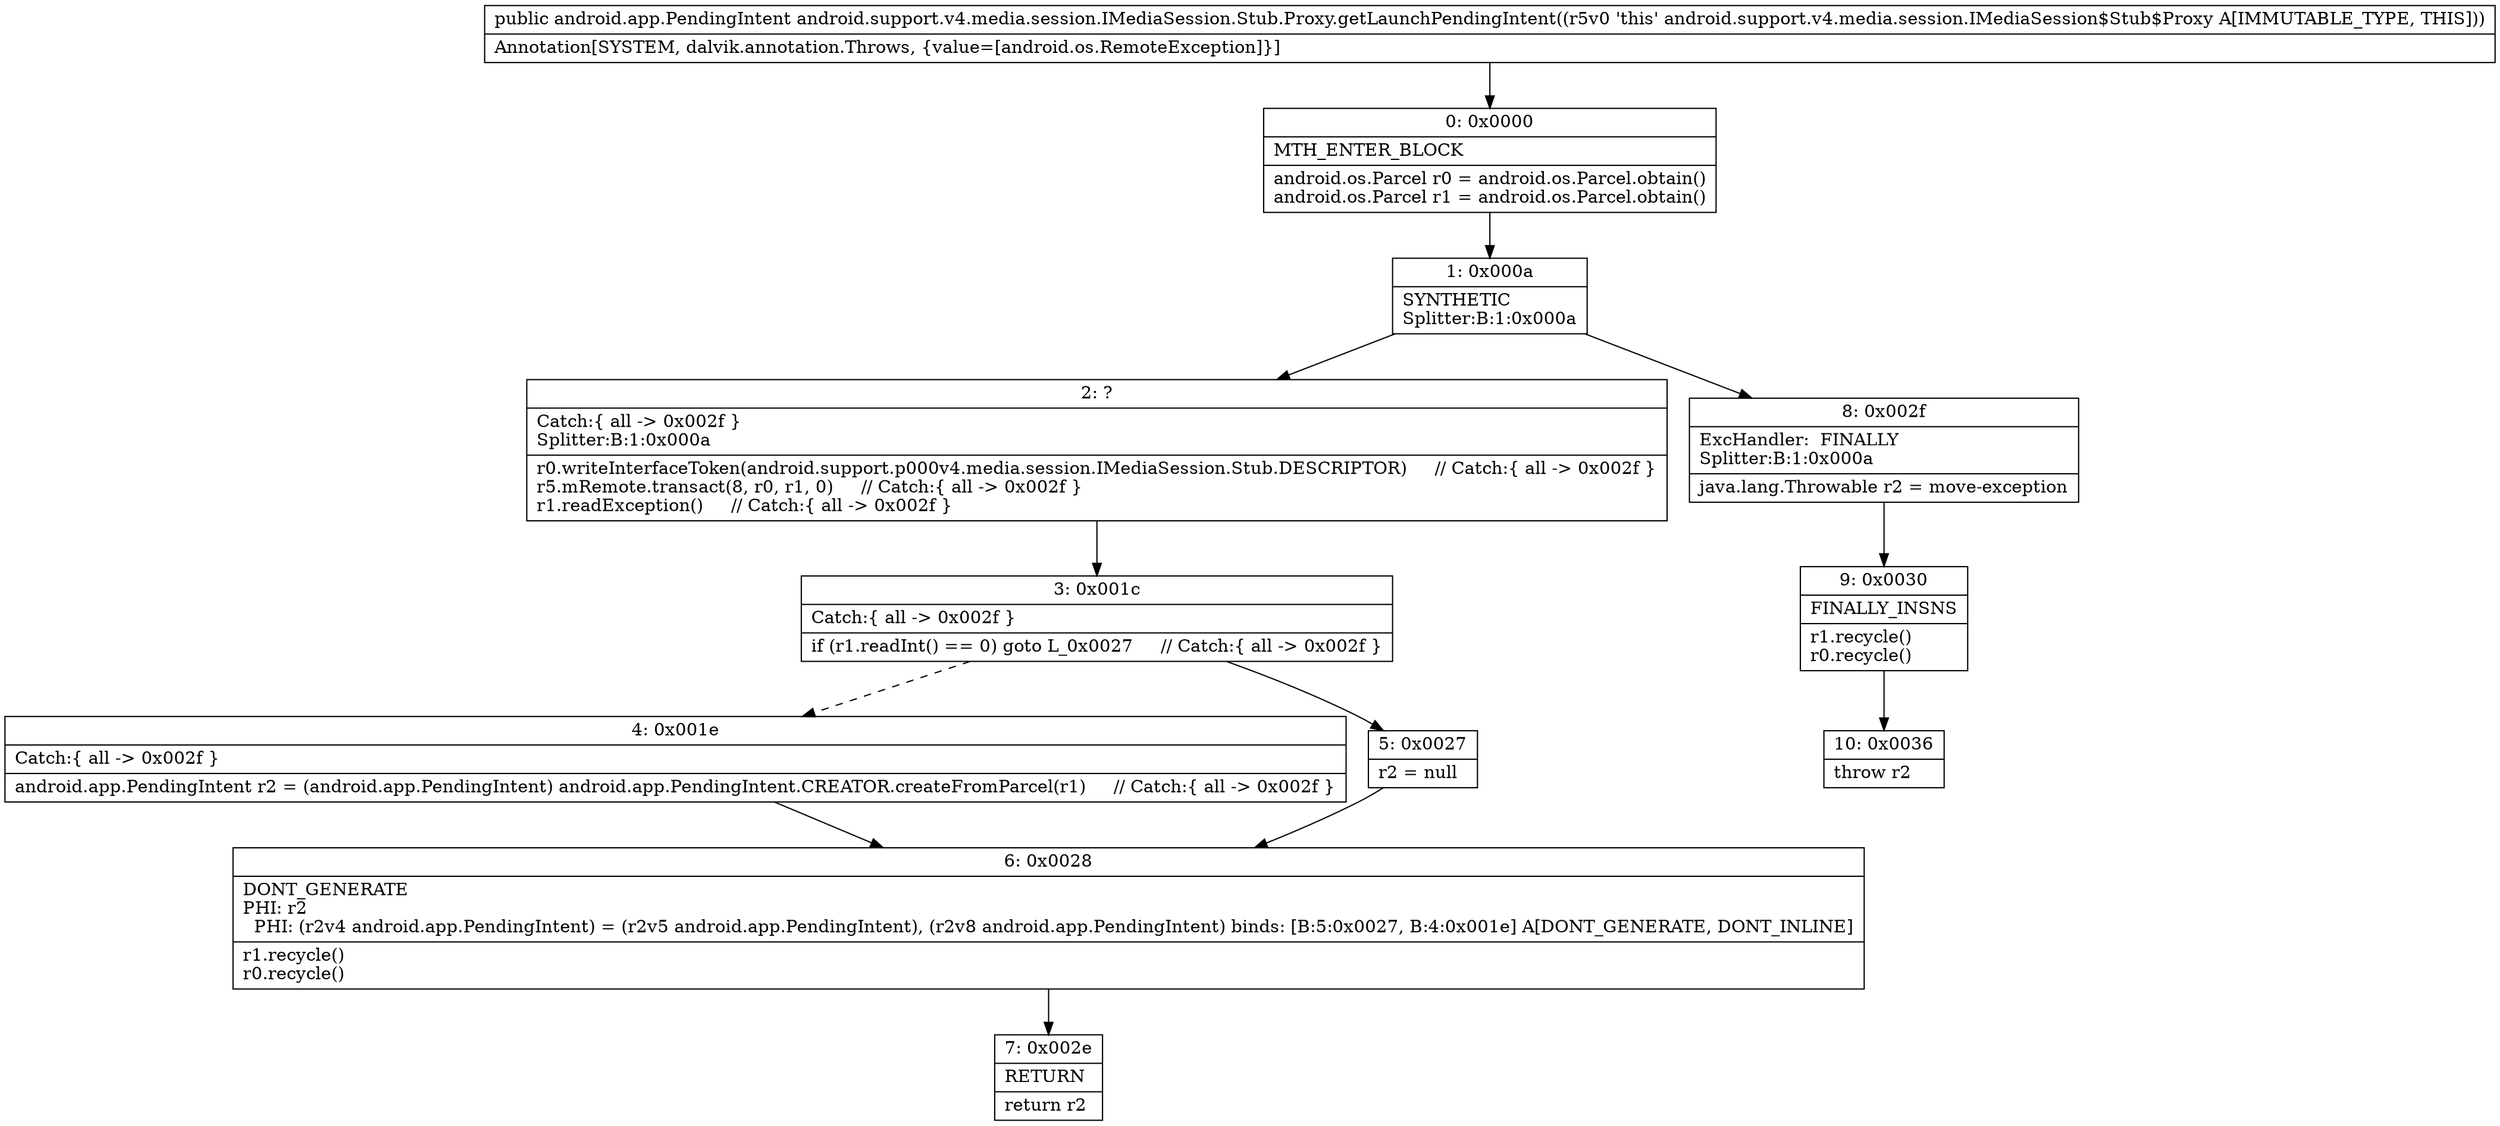 digraph "CFG forandroid.support.v4.media.session.IMediaSession.Stub.Proxy.getLaunchPendingIntent()Landroid\/app\/PendingIntent;" {
Node_0 [shape=record,label="{0\:\ 0x0000|MTH_ENTER_BLOCK\l|android.os.Parcel r0 = android.os.Parcel.obtain()\landroid.os.Parcel r1 = android.os.Parcel.obtain()\l}"];
Node_1 [shape=record,label="{1\:\ 0x000a|SYNTHETIC\lSplitter:B:1:0x000a\l}"];
Node_2 [shape=record,label="{2\:\ ?|Catch:\{ all \-\> 0x002f \}\lSplitter:B:1:0x000a\l|r0.writeInterfaceToken(android.support.p000v4.media.session.IMediaSession.Stub.DESCRIPTOR)     \/\/ Catch:\{ all \-\> 0x002f \}\lr5.mRemote.transact(8, r0, r1, 0)     \/\/ Catch:\{ all \-\> 0x002f \}\lr1.readException()     \/\/ Catch:\{ all \-\> 0x002f \}\l}"];
Node_3 [shape=record,label="{3\:\ 0x001c|Catch:\{ all \-\> 0x002f \}\l|if (r1.readInt() == 0) goto L_0x0027     \/\/ Catch:\{ all \-\> 0x002f \}\l}"];
Node_4 [shape=record,label="{4\:\ 0x001e|Catch:\{ all \-\> 0x002f \}\l|android.app.PendingIntent r2 = (android.app.PendingIntent) android.app.PendingIntent.CREATOR.createFromParcel(r1)     \/\/ Catch:\{ all \-\> 0x002f \}\l}"];
Node_5 [shape=record,label="{5\:\ 0x0027|r2 = null\l}"];
Node_6 [shape=record,label="{6\:\ 0x0028|DONT_GENERATE\lPHI: r2 \l  PHI: (r2v4 android.app.PendingIntent) = (r2v5 android.app.PendingIntent), (r2v8 android.app.PendingIntent) binds: [B:5:0x0027, B:4:0x001e] A[DONT_GENERATE, DONT_INLINE]\l|r1.recycle()\lr0.recycle()\l}"];
Node_7 [shape=record,label="{7\:\ 0x002e|RETURN\l|return r2\l}"];
Node_8 [shape=record,label="{8\:\ 0x002f|ExcHandler:  FINALLY\lSplitter:B:1:0x000a\l|java.lang.Throwable r2 = move\-exception\l}"];
Node_9 [shape=record,label="{9\:\ 0x0030|FINALLY_INSNS\l|r1.recycle()\lr0.recycle()\l}"];
Node_10 [shape=record,label="{10\:\ 0x0036|throw r2\l}"];
MethodNode[shape=record,label="{public android.app.PendingIntent android.support.v4.media.session.IMediaSession.Stub.Proxy.getLaunchPendingIntent((r5v0 'this' android.support.v4.media.session.IMediaSession$Stub$Proxy A[IMMUTABLE_TYPE, THIS]))  | Annotation[SYSTEM, dalvik.annotation.Throws, \{value=[android.os.RemoteException]\}]\l}"];
MethodNode -> Node_0;
Node_0 -> Node_1;
Node_1 -> Node_2;
Node_1 -> Node_8;
Node_2 -> Node_3;
Node_3 -> Node_4[style=dashed];
Node_3 -> Node_5;
Node_4 -> Node_6;
Node_5 -> Node_6;
Node_6 -> Node_7;
Node_8 -> Node_9;
Node_9 -> Node_10;
}

